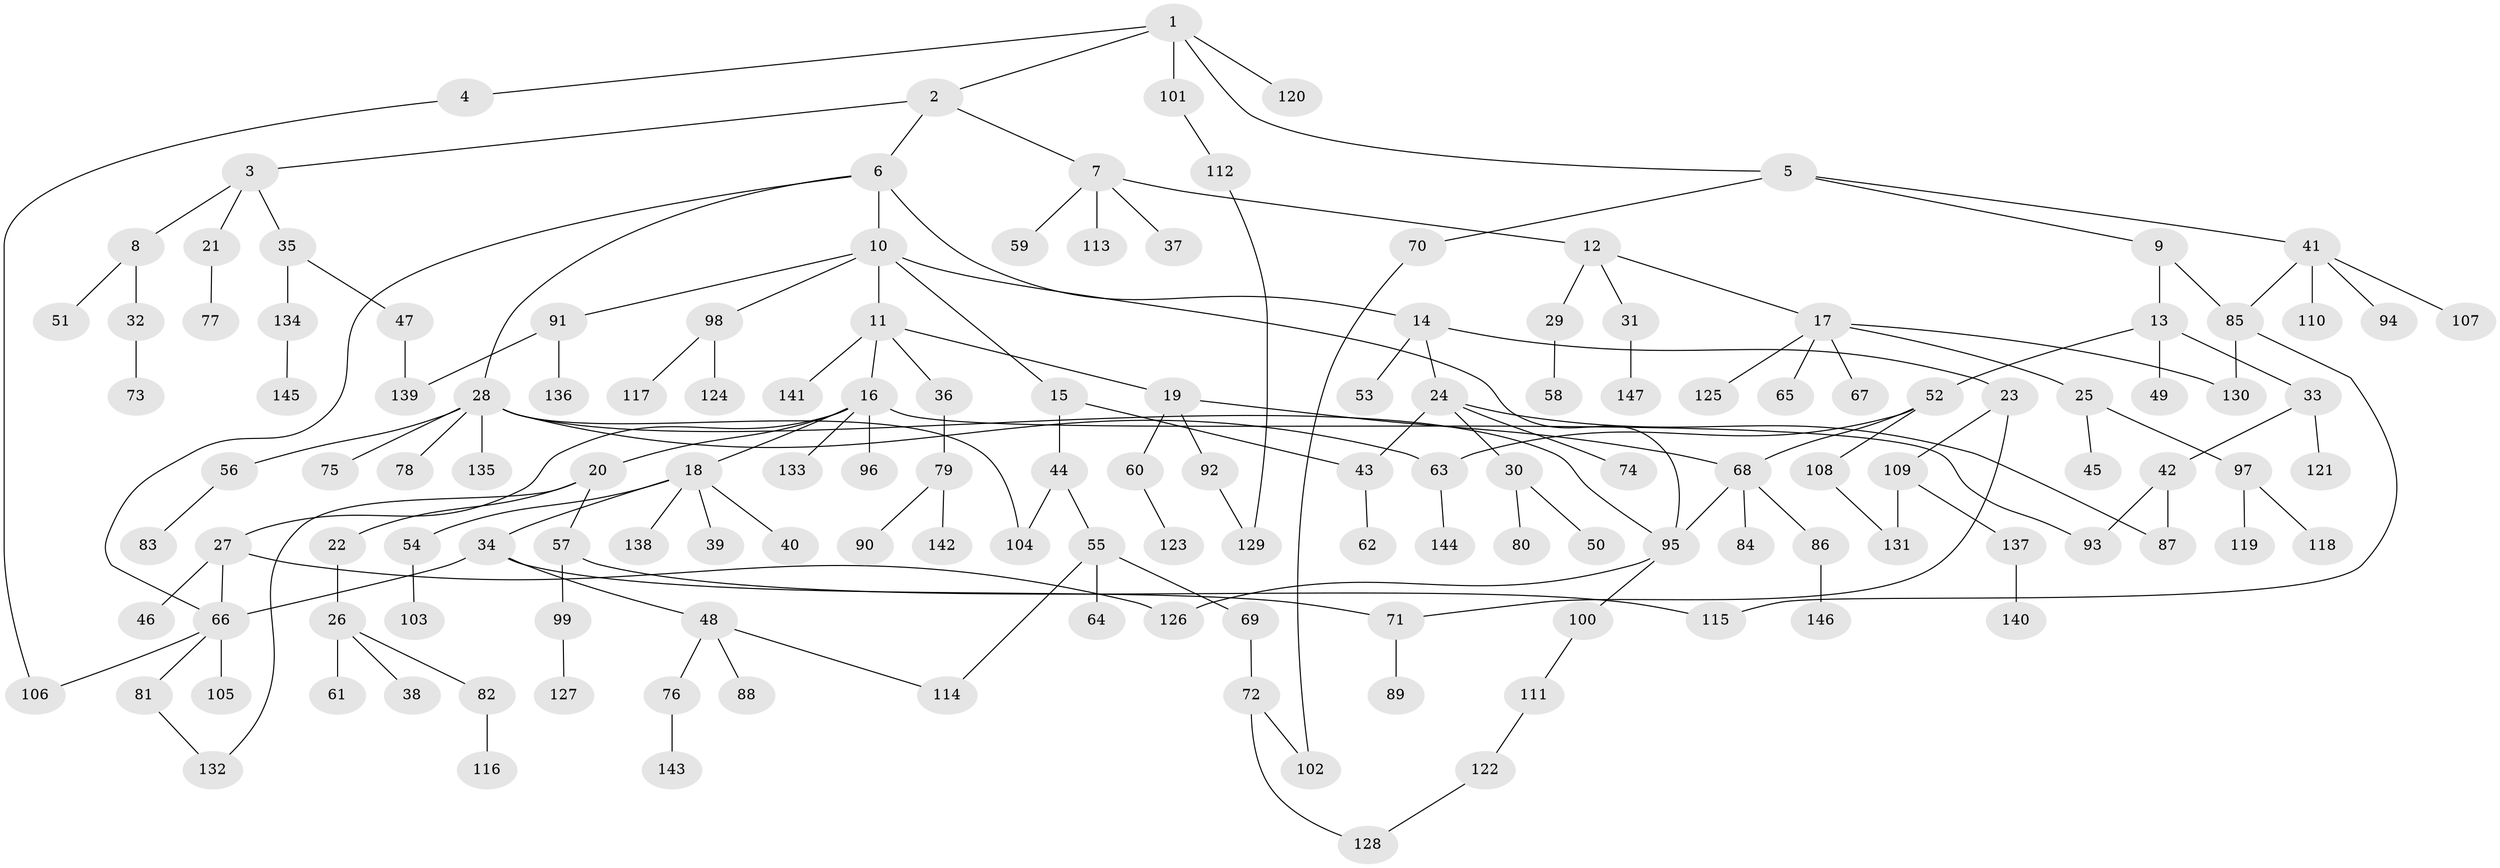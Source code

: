 // coarse degree distribution, {7: 0.0196078431372549, 4: 0.08823529411764706, 2: 0.2647058823529412, 9: 0.00980392156862745, 3: 0.11764705882352941, 6: 0.0196078431372549, 10: 0.00980392156862745, 5: 0.049019607843137254, 8: 0.00980392156862745, 1: 0.4117647058823529}
// Generated by graph-tools (version 1.1) at 2025/23/03/03/25 07:23:33]
// undirected, 147 vertices, 169 edges
graph export_dot {
graph [start="1"]
  node [color=gray90,style=filled];
  1;
  2;
  3;
  4;
  5;
  6;
  7;
  8;
  9;
  10;
  11;
  12;
  13;
  14;
  15;
  16;
  17;
  18;
  19;
  20;
  21;
  22;
  23;
  24;
  25;
  26;
  27;
  28;
  29;
  30;
  31;
  32;
  33;
  34;
  35;
  36;
  37;
  38;
  39;
  40;
  41;
  42;
  43;
  44;
  45;
  46;
  47;
  48;
  49;
  50;
  51;
  52;
  53;
  54;
  55;
  56;
  57;
  58;
  59;
  60;
  61;
  62;
  63;
  64;
  65;
  66;
  67;
  68;
  69;
  70;
  71;
  72;
  73;
  74;
  75;
  76;
  77;
  78;
  79;
  80;
  81;
  82;
  83;
  84;
  85;
  86;
  87;
  88;
  89;
  90;
  91;
  92;
  93;
  94;
  95;
  96;
  97;
  98;
  99;
  100;
  101;
  102;
  103;
  104;
  105;
  106;
  107;
  108;
  109;
  110;
  111;
  112;
  113;
  114;
  115;
  116;
  117;
  118;
  119;
  120;
  121;
  122;
  123;
  124;
  125;
  126;
  127;
  128;
  129;
  130;
  131;
  132;
  133;
  134;
  135;
  136;
  137;
  138;
  139;
  140;
  141;
  142;
  143;
  144;
  145;
  146;
  147;
  1 -- 2;
  1 -- 4;
  1 -- 5;
  1 -- 101;
  1 -- 120;
  2 -- 3;
  2 -- 6;
  2 -- 7;
  3 -- 8;
  3 -- 21;
  3 -- 35;
  4 -- 106;
  5 -- 9;
  5 -- 41;
  5 -- 70;
  6 -- 10;
  6 -- 14;
  6 -- 28;
  6 -- 66;
  7 -- 12;
  7 -- 37;
  7 -- 59;
  7 -- 113;
  8 -- 32;
  8 -- 51;
  9 -- 13;
  9 -- 85;
  10 -- 11;
  10 -- 15;
  10 -- 91;
  10 -- 95;
  10 -- 98;
  11 -- 16;
  11 -- 19;
  11 -- 36;
  11 -- 141;
  12 -- 17;
  12 -- 29;
  12 -- 31;
  13 -- 33;
  13 -- 49;
  13 -- 52;
  14 -- 23;
  14 -- 24;
  14 -- 53;
  15 -- 44;
  15 -- 43;
  16 -- 18;
  16 -- 20;
  16 -- 27;
  16 -- 96;
  16 -- 133;
  16 -- 93;
  17 -- 25;
  17 -- 65;
  17 -- 67;
  17 -- 125;
  17 -- 130;
  18 -- 34;
  18 -- 39;
  18 -- 40;
  18 -- 54;
  18 -- 138;
  19 -- 60;
  19 -- 92;
  19 -- 68;
  20 -- 22;
  20 -- 57;
  20 -- 132;
  21 -- 77;
  22 -- 26;
  23 -- 109;
  23 -- 71;
  24 -- 30;
  24 -- 43;
  24 -- 74;
  24 -- 87;
  25 -- 45;
  25 -- 97;
  26 -- 38;
  26 -- 61;
  26 -- 82;
  27 -- 46;
  27 -- 66;
  27 -- 126;
  28 -- 56;
  28 -- 75;
  28 -- 78;
  28 -- 104;
  28 -- 135;
  28 -- 95;
  28 -- 63;
  29 -- 58;
  30 -- 50;
  30 -- 80;
  31 -- 147;
  32 -- 73;
  33 -- 42;
  33 -- 121;
  34 -- 48;
  34 -- 71;
  34 -- 66;
  35 -- 47;
  35 -- 134;
  36 -- 79;
  41 -- 85;
  41 -- 94;
  41 -- 107;
  41 -- 110;
  42 -- 93;
  42 -- 87;
  43 -- 62;
  44 -- 55;
  44 -- 104;
  47 -- 139;
  48 -- 76;
  48 -- 88;
  48 -- 114;
  52 -- 63;
  52 -- 68;
  52 -- 108;
  54 -- 103;
  55 -- 64;
  55 -- 69;
  55 -- 114;
  56 -- 83;
  57 -- 99;
  57 -- 115;
  60 -- 123;
  63 -- 144;
  66 -- 81;
  66 -- 105;
  66 -- 106;
  68 -- 84;
  68 -- 86;
  68 -- 95;
  69 -- 72;
  70 -- 102;
  71 -- 89;
  72 -- 128;
  72 -- 102;
  76 -- 143;
  79 -- 90;
  79 -- 142;
  81 -- 132;
  82 -- 116;
  85 -- 115;
  85 -- 130;
  86 -- 146;
  91 -- 136;
  91 -- 139;
  92 -- 129;
  95 -- 100;
  95 -- 126;
  97 -- 118;
  97 -- 119;
  98 -- 117;
  98 -- 124;
  99 -- 127;
  100 -- 111;
  101 -- 112;
  108 -- 131;
  109 -- 131;
  109 -- 137;
  111 -- 122;
  112 -- 129;
  122 -- 128;
  134 -- 145;
  137 -- 140;
}
